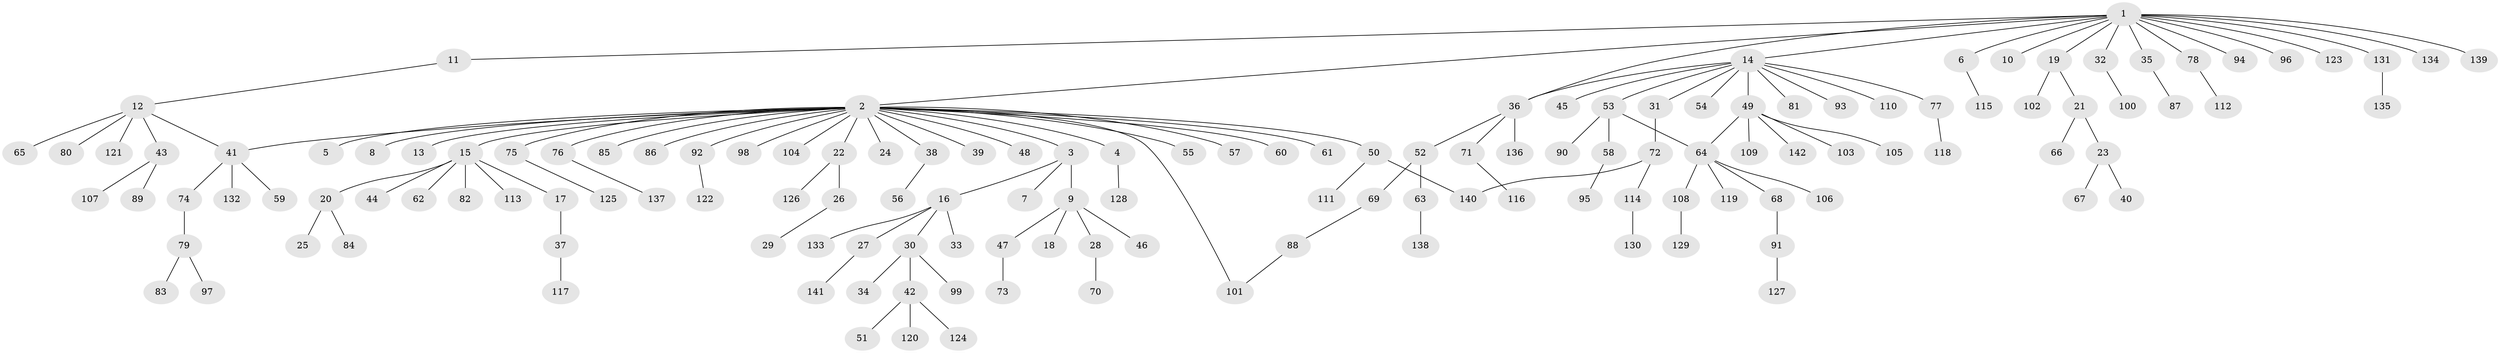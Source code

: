// Generated by graph-tools (version 1.1) at 2025/11/02/27/25 16:11:12]
// undirected, 142 vertices, 146 edges
graph export_dot {
graph [start="1"]
  node [color=gray90,style=filled];
  1;
  2;
  3;
  4;
  5;
  6;
  7;
  8;
  9;
  10;
  11;
  12;
  13;
  14;
  15;
  16;
  17;
  18;
  19;
  20;
  21;
  22;
  23;
  24;
  25;
  26;
  27;
  28;
  29;
  30;
  31;
  32;
  33;
  34;
  35;
  36;
  37;
  38;
  39;
  40;
  41;
  42;
  43;
  44;
  45;
  46;
  47;
  48;
  49;
  50;
  51;
  52;
  53;
  54;
  55;
  56;
  57;
  58;
  59;
  60;
  61;
  62;
  63;
  64;
  65;
  66;
  67;
  68;
  69;
  70;
  71;
  72;
  73;
  74;
  75;
  76;
  77;
  78;
  79;
  80;
  81;
  82;
  83;
  84;
  85;
  86;
  87;
  88;
  89;
  90;
  91;
  92;
  93;
  94;
  95;
  96;
  97;
  98;
  99;
  100;
  101;
  102;
  103;
  104;
  105;
  106;
  107;
  108;
  109;
  110;
  111;
  112;
  113;
  114;
  115;
  116;
  117;
  118;
  119;
  120;
  121;
  122;
  123;
  124;
  125;
  126;
  127;
  128;
  129;
  130;
  131;
  132;
  133;
  134;
  135;
  136;
  137;
  138;
  139;
  140;
  141;
  142;
  1 -- 2;
  1 -- 6;
  1 -- 10;
  1 -- 11;
  1 -- 14;
  1 -- 19;
  1 -- 32;
  1 -- 35;
  1 -- 36;
  1 -- 78;
  1 -- 94;
  1 -- 96;
  1 -- 123;
  1 -- 131;
  1 -- 134;
  1 -- 139;
  2 -- 3;
  2 -- 4;
  2 -- 5;
  2 -- 8;
  2 -- 13;
  2 -- 15;
  2 -- 22;
  2 -- 24;
  2 -- 38;
  2 -- 39;
  2 -- 41;
  2 -- 48;
  2 -- 50;
  2 -- 55;
  2 -- 57;
  2 -- 60;
  2 -- 61;
  2 -- 75;
  2 -- 76;
  2 -- 85;
  2 -- 86;
  2 -- 92;
  2 -- 98;
  2 -- 101;
  2 -- 104;
  3 -- 7;
  3 -- 9;
  3 -- 16;
  4 -- 128;
  6 -- 115;
  9 -- 18;
  9 -- 28;
  9 -- 46;
  9 -- 47;
  11 -- 12;
  12 -- 41;
  12 -- 43;
  12 -- 65;
  12 -- 80;
  12 -- 121;
  14 -- 31;
  14 -- 36;
  14 -- 45;
  14 -- 49;
  14 -- 53;
  14 -- 54;
  14 -- 77;
  14 -- 81;
  14 -- 93;
  14 -- 110;
  15 -- 17;
  15 -- 20;
  15 -- 44;
  15 -- 62;
  15 -- 82;
  15 -- 113;
  16 -- 27;
  16 -- 30;
  16 -- 33;
  16 -- 133;
  17 -- 37;
  19 -- 21;
  19 -- 102;
  20 -- 25;
  20 -- 84;
  21 -- 23;
  21 -- 66;
  22 -- 26;
  22 -- 126;
  23 -- 40;
  23 -- 67;
  26 -- 29;
  27 -- 141;
  28 -- 70;
  30 -- 34;
  30 -- 42;
  30 -- 99;
  31 -- 72;
  32 -- 100;
  35 -- 87;
  36 -- 52;
  36 -- 71;
  36 -- 136;
  37 -- 117;
  38 -- 56;
  41 -- 59;
  41 -- 74;
  41 -- 132;
  42 -- 51;
  42 -- 120;
  42 -- 124;
  43 -- 89;
  43 -- 107;
  47 -- 73;
  49 -- 64;
  49 -- 103;
  49 -- 105;
  49 -- 109;
  49 -- 142;
  50 -- 111;
  50 -- 140;
  52 -- 63;
  52 -- 69;
  53 -- 58;
  53 -- 64;
  53 -- 90;
  58 -- 95;
  63 -- 138;
  64 -- 68;
  64 -- 106;
  64 -- 108;
  64 -- 119;
  68 -- 91;
  69 -- 88;
  71 -- 116;
  72 -- 114;
  72 -- 140;
  74 -- 79;
  75 -- 125;
  76 -- 137;
  77 -- 118;
  78 -- 112;
  79 -- 83;
  79 -- 97;
  88 -- 101;
  91 -- 127;
  92 -- 122;
  108 -- 129;
  114 -- 130;
  131 -- 135;
}
